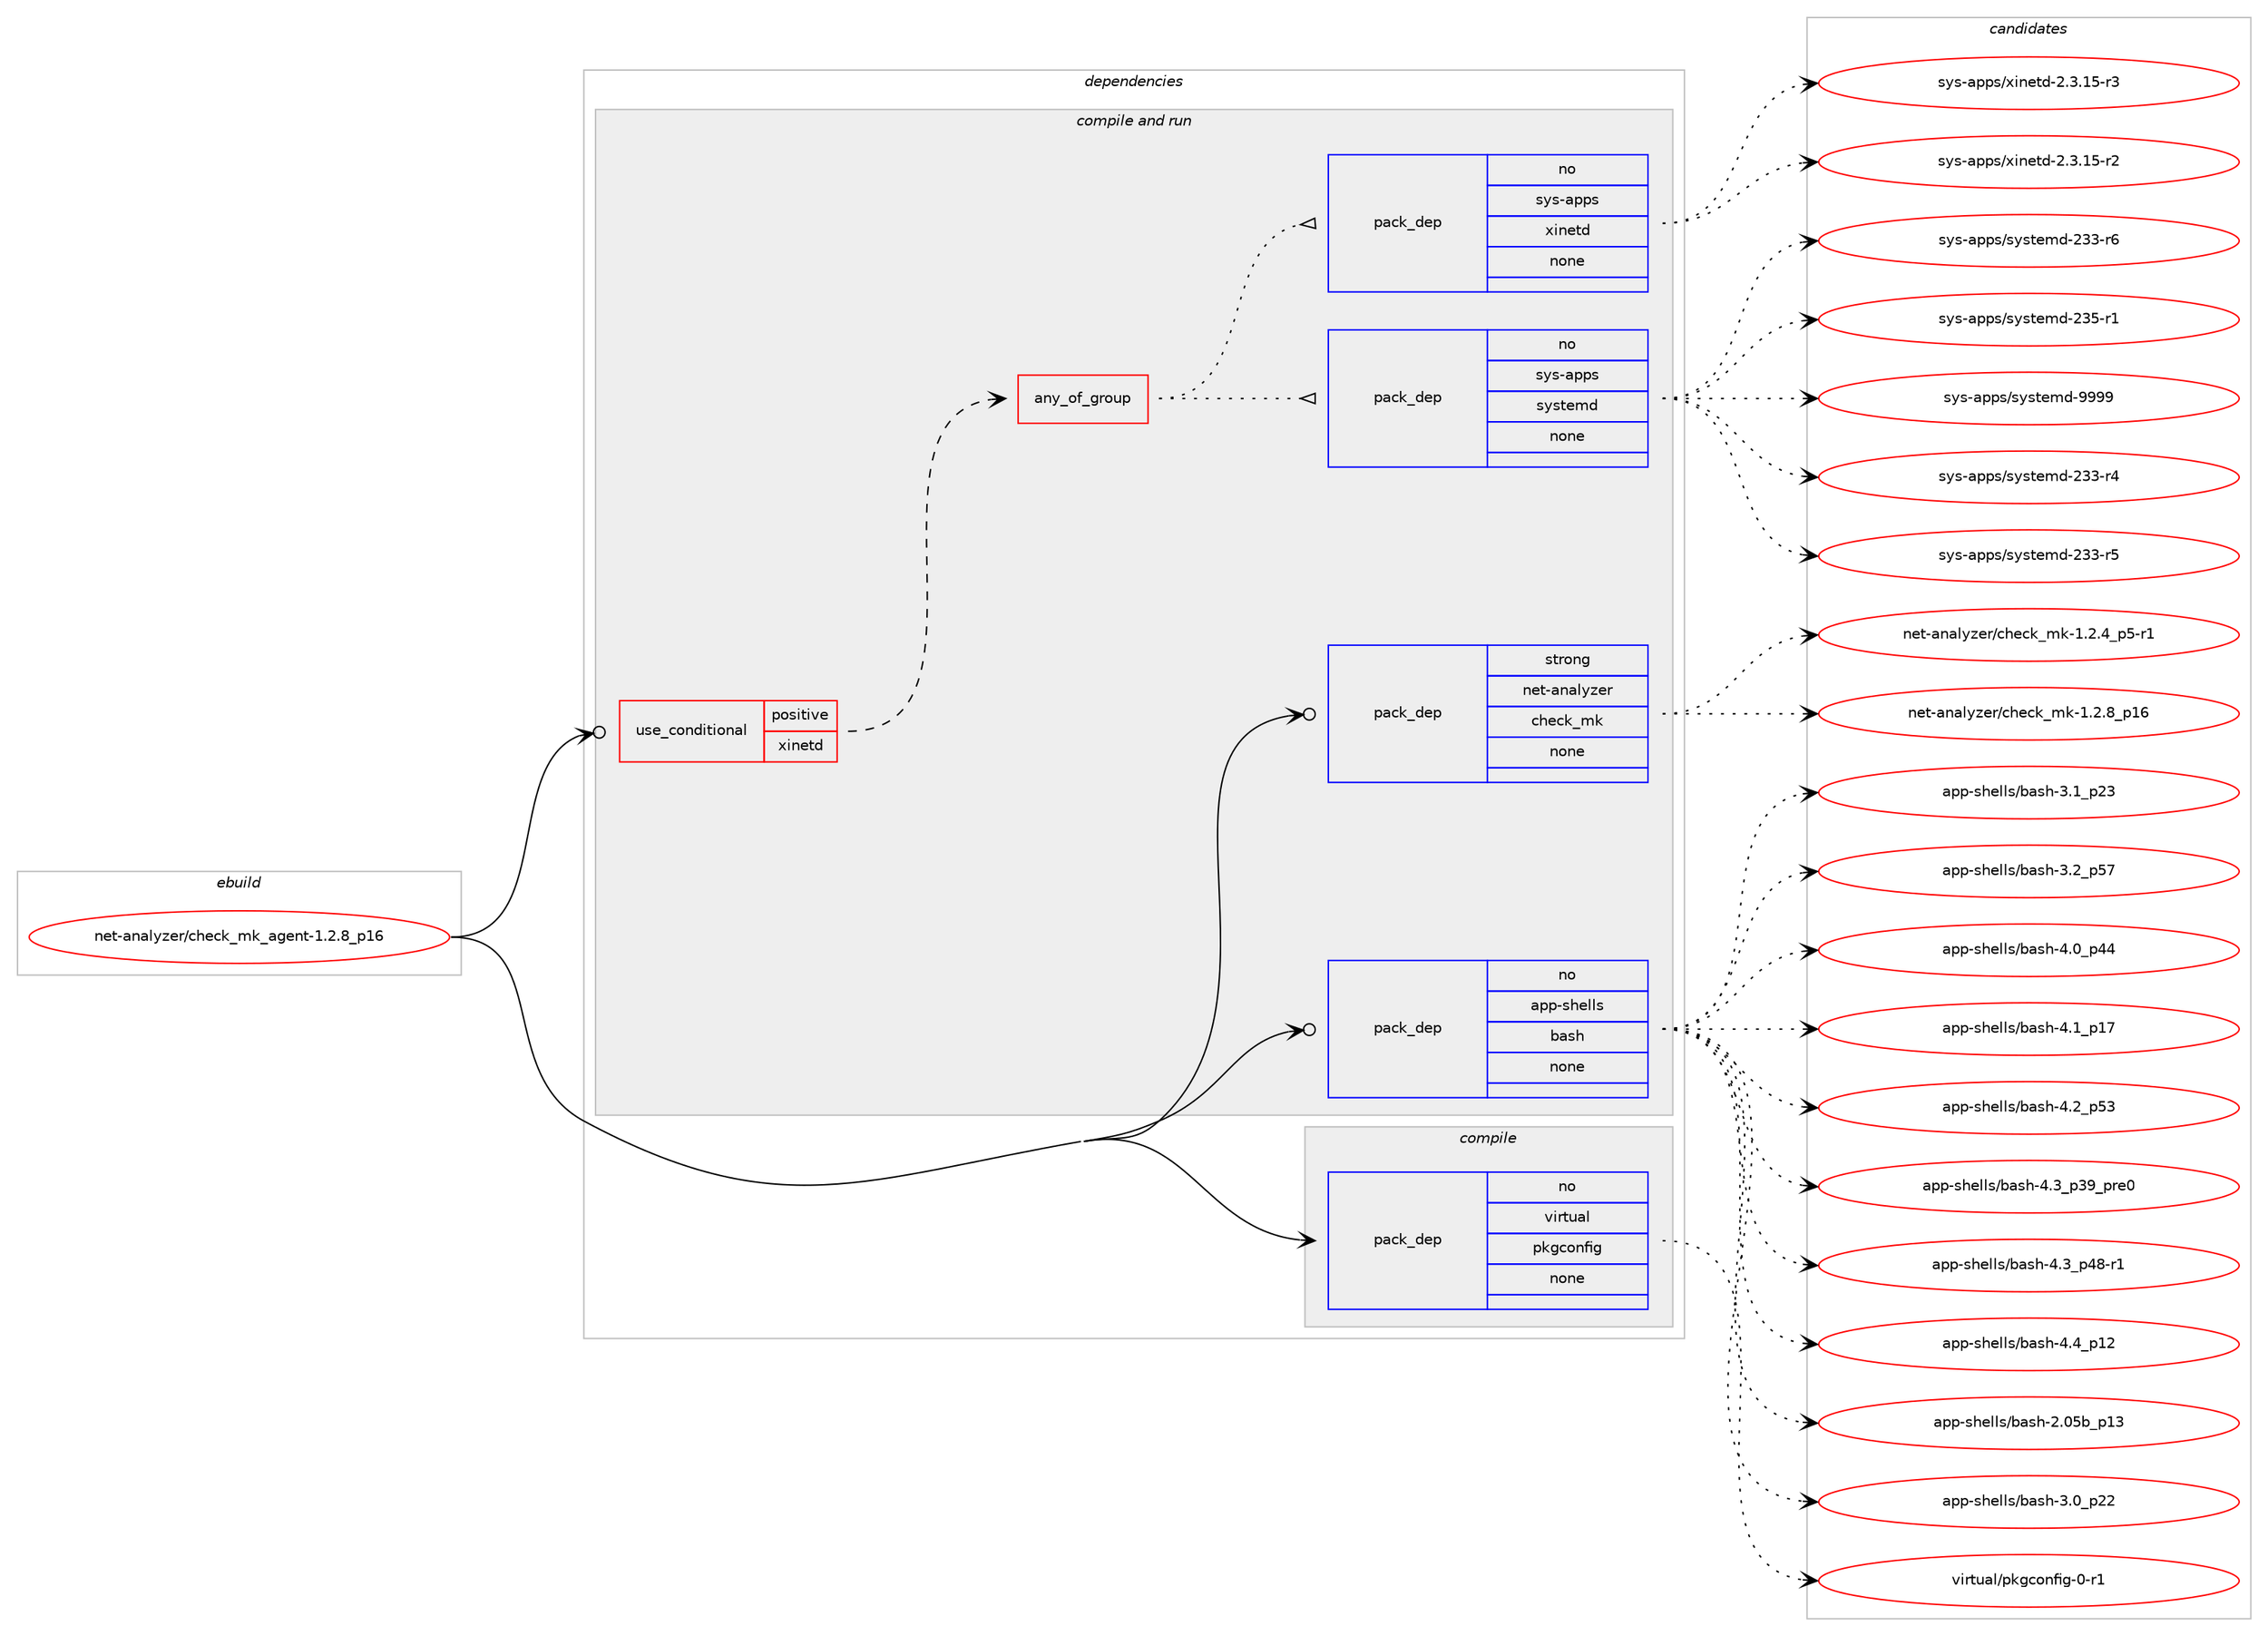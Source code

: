 digraph prolog {

# *************
# Graph options
# *************

newrank=true;
concentrate=true;
compound=true;
graph [rankdir=LR,fontname=Helvetica,fontsize=10,ranksep=1.5];#, ranksep=2.5, nodesep=0.2];
edge  [arrowhead=vee];
node  [fontname=Helvetica,fontsize=10];

# **********
# The ebuild
# **********

subgraph cluster_leftcol {
color=gray;
rank=same;
label=<<i>ebuild</i>>;
id [label="net-analyzer/check_mk_agent-1.2.8_p16", color=red, width=4, href="../net-analyzer/check_mk_agent-1.2.8_p16.svg"];
}

# ****************
# The dependencies
# ****************

subgraph cluster_midcol {
color=gray;
label=<<i>dependencies</i>>;
subgraph cluster_compile {
fillcolor="#eeeeee";
style=filled;
label=<<i>compile</i>>;
subgraph pack294032 {
dependency398965 [label=<<TABLE BORDER="0" CELLBORDER="1" CELLSPACING="0" CELLPADDING="4" WIDTH="220"><TR><TD ROWSPAN="6" CELLPADDING="30">pack_dep</TD></TR><TR><TD WIDTH="110">no</TD></TR><TR><TD>virtual</TD></TR><TR><TD>pkgconfig</TD></TR><TR><TD>none</TD></TR><TR><TD></TD></TR></TABLE>>, shape=none, color=blue];
}
id:e -> dependency398965:w [weight=20,style="solid",arrowhead="vee"];
}
subgraph cluster_compileandrun {
fillcolor="#eeeeee";
style=filled;
label=<<i>compile and run</i>>;
subgraph cond98463 {
dependency398966 [label=<<TABLE BORDER="0" CELLBORDER="1" CELLSPACING="0" CELLPADDING="4"><TR><TD ROWSPAN="3" CELLPADDING="10">use_conditional</TD></TR><TR><TD>positive</TD></TR><TR><TD>xinetd</TD></TR></TABLE>>, shape=none, color=red];
subgraph any6286 {
dependency398967 [label=<<TABLE BORDER="0" CELLBORDER="1" CELLSPACING="0" CELLPADDING="4"><TR><TD CELLPADDING="10">any_of_group</TD></TR></TABLE>>, shape=none, color=red];subgraph pack294033 {
dependency398968 [label=<<TABLE BORDER="0" CELLBORDER="1" CELLSPACING="0" CELLPADDING="4" WIDTH="220"><TR><TD ROWSPAN="6" CELLPADDING="30">pack_dep</TD></TR><TR><TD WIDTH="110">no</TD></TR><TR><TD>sys-apps</TD></TR><TR><TD>xinetd</TD></TR><TR><TD>none</TD></TR><TR><TD></TD></TR></TABLE>>, shape=none, color=blue];
}
dependency398967:e -> dependency398968:w [weight=20,style="dotted",arrowhead="oinv"];
subgraph pack294034 {
dependency398969 [label=<<TABLE BORDER="0" CELLBORDER="1" CELLSPACING="0" CELLPADDING="4" WIDTH="220"><TR><TD ROWSPAN="6" CELLPADDING="30">pack_dep</TD></TR><TR><TD WIDTH="110">no</TD></TR><TR><TD>sys-apps</TD></TR><TR><TD>systemd</TD></TR><TR><TD>none</TD></TR><TR><TD></TD></TR></TABLE>>, shape=none, color=blue];
}
dependency398967:e -> dependency398969:w [weight=20,style="dotted",arrowhead="oinv"];
}
dependency398966:e -> dependency398967:w [weight=20,style="dashed",arrowhead="vee"];
}
id:e -> dependency398966:w [weight=20,style="solid",arrowhead="odotvee"];
subgraph pack294035 {
dependency398970 [label=<<TABLE BORDER="0" CELLBORDER="1" CELLSPACING="0" CELLPADDING="4" WIDTH="220"><TR><TD ROWSPAN="6" CELLPADDING="30">pack_dep</TD></TR><TR><TD WIDTH="110">no</TD></TR><TR><TD>app-shells</TD></TR><TR><TD>bash</TD></TR><TR><TD>none</TD></TR><TR><TD></TD></TR></TABLE>>, shape=none, color=blue];
}
id:e -> dependency398970:w [weight=20,style="solid",arrowhead="odotvee"];
subgraph pack294036 {
dependency398971 [label=<<TABLE BORDER="0" CELLBORDER="1" CELLSPACING="0" CELLPADDING="4" WIDTH="220"><TR><TD ROWSPAN="6" CELLPADDING="30">pack_dep</TD></TR><TR><TD WIDTH="110">strong</TD></TR><TR><TD>net-analyzer</TD></TR><TR><TD>check_mk</TD></TR><TR><TD>none</TD></TR><TR><TD></TD></TR></TABLE>>, shape=none, color=blue];
}
id:e -> dependency398971:w [weight=20,style="solid",arrowhead="odotvee"];
}
subgraph cluster_run {
fillcolor="#eeeeee";
style=filled;
label=<<i>run</i>>;
}
}

# **************
# The candidates
# **************

subgraph cluster_choices {
rank=same;
color=gray;
label=<<i>candidates</i>>;

subgraph choice294032 {
color=black;
nodesep=1;
choice11810511411611797108471121071039911111010210510345484511449 [label="virtual/pkgconfig-0-r1", color=red, width=4,href="../virtual/pkgconfig-0-r1.svg"];
dependency398965:e -> choice11810511411611797108471121071039911111010210510345484511449:w [style=dotted,weight="100"];
}
subgraph choice294033 {
color=black;
nodesep=1;
choice115121115459711211211547120105110101116100455046514649534511450 [label="sys-apps/xinetd-2.3.15-r2", color=red, width=4,href="../sys-apps/xinetd-2.3.15-r2.svg"];
choice115121115459711211211547120105110101116100455046514649534511451 [label="sys-apps/xinetd-2.3.15-r3", color=red, width=4,href="../sys-apps/xinetd-2.3.15-r3.svg"];
dependency398968:e -> choice115121115459711211211547120105110101116100455046514649534511450:w [style=dotted,weight="100"];
dependency398968:e -> choice115121115459711211211547120105110101116100455046514649534511451:w [style=dotted,weight="100"];
}
subgraph choice294034 {
color=black;
nodesep=1;
choice115121115459711211211547115121115116101109100455051514511452 [label="sys-apps/systemd-233-r4", color=red, width=4,href="../sys-apps/systemd-233-r4.svg"];
choice115121115459711211211547115121115116101109100455051514511453 [label="sys-apps/systemd-233-r5", color=red, width=4,href="../sys-apps/systemd-233-r5.svg"];
choice115121115459711211211547115121115116101109100455051514511454 [label="sys-apps/systemd-233-r6", color=red, width=4,href="../sys-apps/systemd-233-r6.svg"];
choice115121115459711211211547115121115116101109100455051534511449 [label="sys-apps/systemd-235-r1", color=red, width=4,href="../sys-apps/systemd-235-r1.svg"];
choice1151211154597112112115471151211151161011091004557575757 [label="sys-apps/systemd-9999", color=red, width=4,href="../sys-apps/systemd-9999.svg"];
dependency398969:e -> choice115121115459711211211547115121115116101109100455051514511452:w [style=dotted,weight="100"];
dependency398969:e -> choice115121115459711211211547115121115116101109100455051514511453:w [style=dotted,weight="100"];
dependency398969:e -> choice115121115459711211211547115121115116101109100455051514511454:w [style=dotted,weight="100"];
dependency398969:e -> choice115121115459711211211547115121115116101109100455051534511449:w [style=dotted,weight="100"];
dependency398969:e -> choice1151211154597112112115471151211151161011091004557575757:w [style=dotted,weight="100"];
}
subgraph choice294035 {
color=black;
nodesep=1;
choice9711211245115104101108108115479897115104455046485398951124951 [label="app-shells/bash-2.05b_p13", color=red, width=4,href="../app-shells/bash-2.05b_p13.svg"];
choice971121124511510410110810811547989711510445514648951125050 [label="app-shells/bash-3.0_p22", color=red, width=4,href="../app-shells/bash-3.0_p22.svg"];
choice971121124511510410110810811547989711510445514649951125051 [label="app-shells/bash-3.1_p23", color=red, width=4,href="../app-shells/bash-3.1_p23.svg"];
choice971121124511510410110810811547989711510445514650951125355 [label="app-shells/bash-3.2_p57", color=red, width=4,href="../app-shells/bash-3.2_p57.svg"];
choice971121124511510410110810811547989711510445524648951125252 [label="app-shells/bash-4.0_p44", color=red, width=4,href="../app-shells/bash-4.0_p44.svg"];
choice971121124511510410110810811547989711510445524649951124955 [label="app-shells/bash-4.1_p17", color=red, width=4,href="../app-shells/bash-4.1_p17.svg"];
choice971121124511510410110810811547989711510445524650951125351 [label="app-shells/bash-4.2_p53", color=red, width=4,href="../app-shells/bash-4.2_p53.svg"];
choice9711211245115104101108108115479897115104455246519511251579511211410148 [label="app-shells/bash-4.3_p39_pre0", color=red, width=4,href="../app-shells/bash-4.3_p39_pre0.svg"];
choice9711211245115104101108108115479897115104455246519511252564511449 [label="app-shells/bash-4.3_p48-r1", color=red, width=4,href="../app-shells/bash-4.3_p48-r1.svg"];
choice971121124511510410110810811547989711510445524652951124950 [label="app-shells/bash-4.4_p12", color=red, width=4,href="../app-shells/bash-4.4_p12.svg"];
dependency398970:e -> choice9711211245115104101108108115479897115104455046485398951124951:w [style=dotted,weight="100"];
dependency398970:e -> choice971121124511510410110810811547989711510445514648951125050:w [style=dotted,weight="100"];
dependency398970:e -> choice971121124511510410110810811547989711510445514649951125051:w [style=dotted,weight="100"];
dependency398970:e -> choice971121124511510410110810811547989711510445514650951125355:w [style=dotted,weight="100"];
dependency398970:e -> choice971121124511510410110810811547989711510445524648951125252:w [style=dotted,weight="100"];
dependency398970:e -> choice971121124511510410110810811547989711510445524649951124955:w [style=dotted,weight="100"];
dependency398970:e -> choice971121124511510410110810811547989711510445524650951125351:w [style=dotted,weight="100"];
dependency398970:e -> choice9711211245115104101108108115479897115104455246519511251579511211410148:w [style=dotted,weight="100"];
dependency398970:e -> choice9711211245115104101108108115479897115104455246519511252564511449:w [style=dotted,weight="100"];
dependency398970:e -> choice971121124511510410110810811547989711510445524652951124950:w [style=dotted,weight="100"];
}
subgraph choice294036 {
color=black;
nodesep=1;
choice1101011164597110971081211221011144799104101991079510910745494650465295112534511449 [label="net-analyzer/check_mk-1.2.4_p5-r1", color=red, width=4,href="../net-analyzer/check_mk-1.2.4_p5-r1.svg"];
choice11010111645971109710812112210111447991041019910795109107454946504656951124954 [label="net-analyzer/check_mk-1.2.8_p16", color=red, width=4,href="../net-analyzer/check_mk-1.2.8_p16.svg"];
dependency398971:e -> choice1101011164597110971081211221011144799104101991079510910745494650465295112534511449:w [style=dotted,weight="100"];
dependency398971:e -> choice11010111645971109710812112210111447991041019910795109107454946504656951124954:w [style=dotted,weight="100"];
}
}

}
